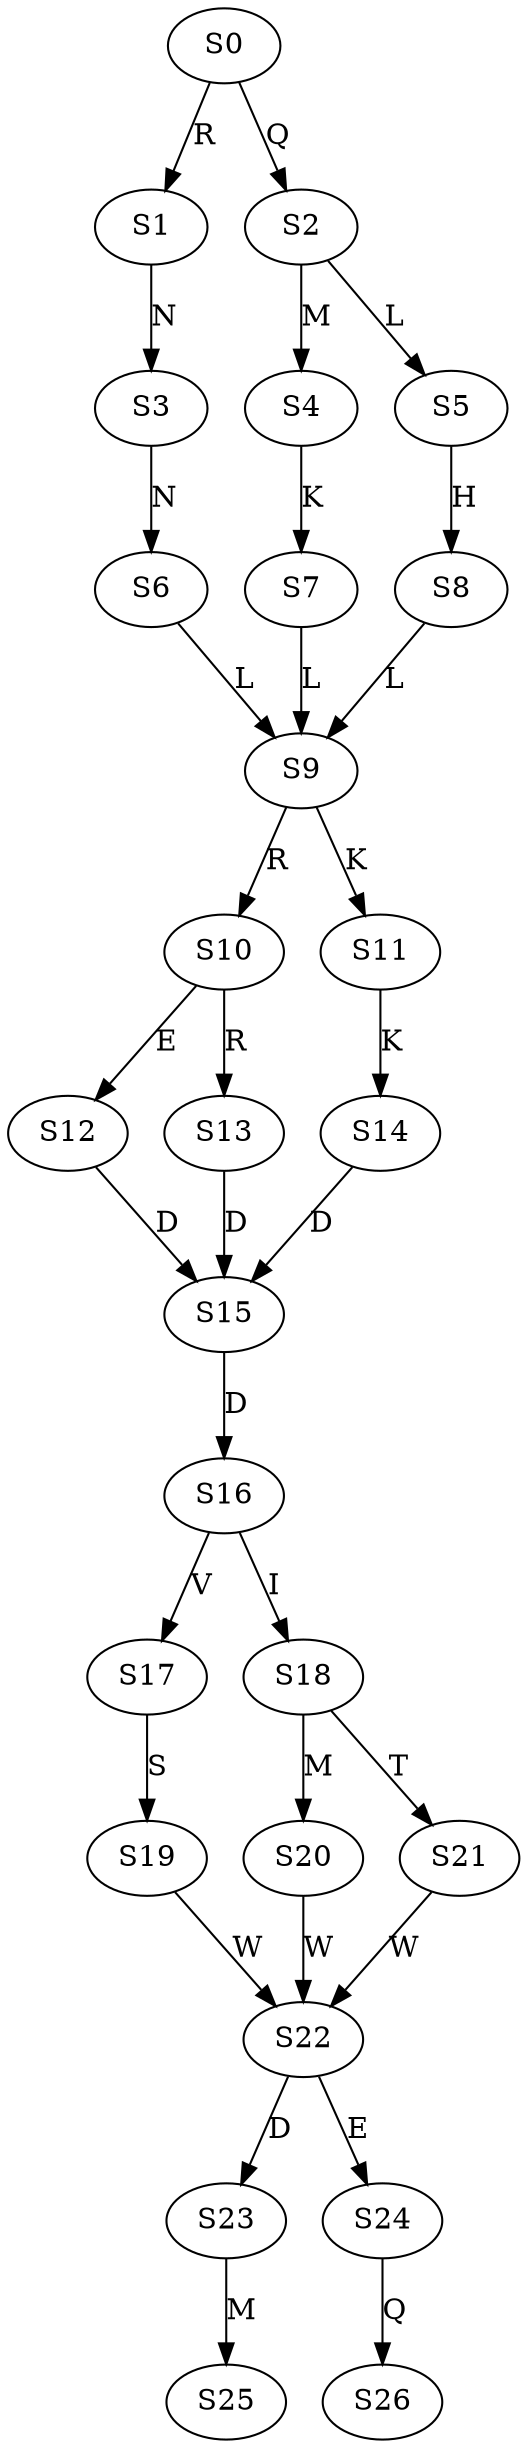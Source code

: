 strict digraph  {
	S0 -> S1 [ label = R ];
	S0 -> S2 [ label = Q ];
	S1 -> S3 [ label = N ];
	S2 -> S4 [ label = M ];
	S2 -> S5 [ label = L ];
	S3 -> S6 [ label = N ];
	S4 -> S7 [ label = K ];
	S5 -> S8 [ label = H ];
	S6 -> S9 [ label = L ];
	S7 -> S9 [ label = L ];
	S8 -> S9 [ label = L ];
	S9 -> S10 [ label = R ];
	S9 -> S11 [ label = K ];
	S10 -> S12 [ label = E ];
	S10 -> S13 [ label = R ];
	S11 -> S14 [ label = K ];
	S12 -> S15 [ label = D ];
	S13 -> S15 [ label = D ];
	S14 -> S15 [ label = D ];
	S15 -> S16 [ label = D ];
	S16 -> S17 [ label = V ];
	S16 -> S18 [ label = I ];
	S17 -> S19 [ label = S ];
	S18 -> S20 [ label = M ];
	S18 -> S21 [ label = T ];
	S19 -> S22 [ label = W ];
	S20 -> S22 [ label = W ];
	S21 -> S22 [ label = W ];
	S22 -> S23 [ label = D ];
	S22 -> S24 [ label = E ];
	S23 -> S25 [ label = M ];
	S24 -> S26 [ label = Q ];
}
